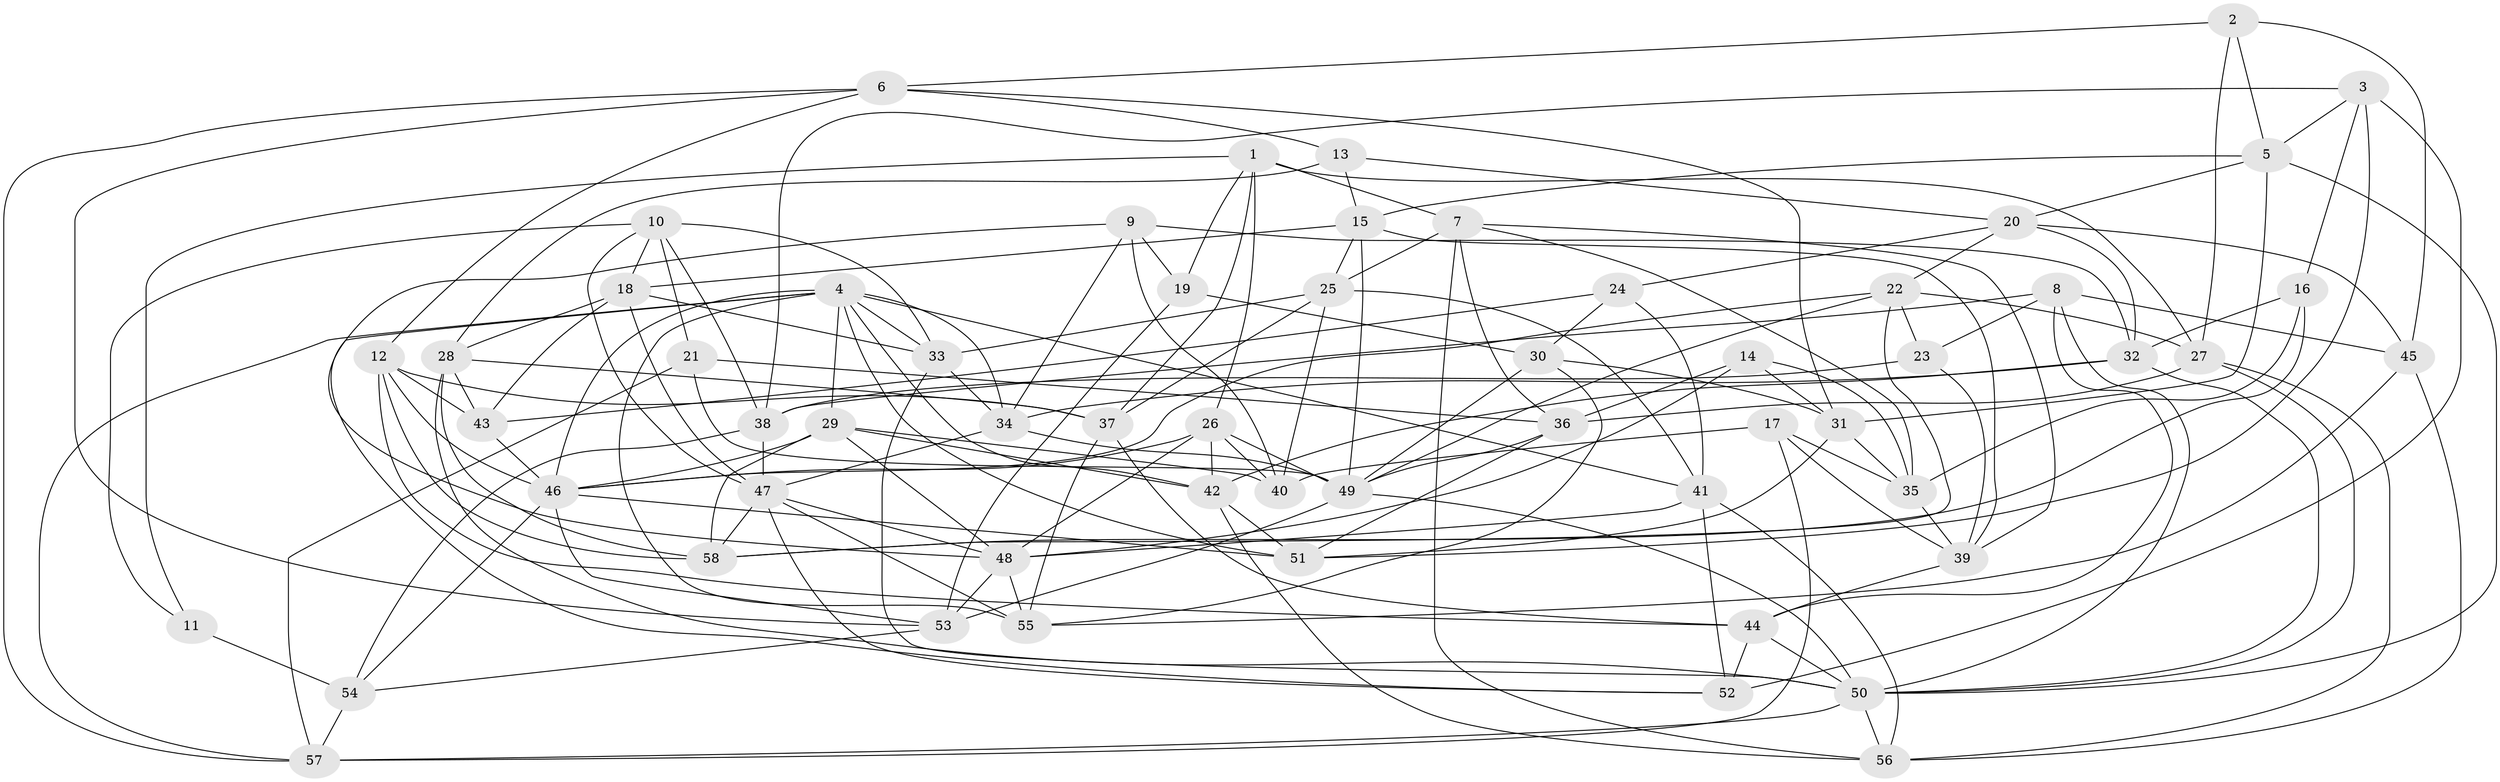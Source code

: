// original degree distribution, {4: 1.0}
// Generated by graph-tools (version 1.1) at 2025/26/03/09/25 03:26:58]
// undirected, 58 vertices, 168 edges
graph export_dot {
graph [start="1"]
  node [color=gray90,style=filled];
  1;
  2;
  3;
  4;
  5;
  6;
  7;
  8;
  9;
  10;
  11;
  12;
  13;
  14;
  15;
  16;
  17;
  18;
  19;
  20;
  21;
  22;
  23;
  24;
  25;
  26;
  27;
  28;
  29;
  30;
  31;
  32;
  33;
  34;
  35;
  36;
  37;
  38;
  39;
  40;
  41;
  42;
  43;
  44;
  45;
  46;
  47;
  48;
  49;
  50;
  51;
  52;
  53;
  54;
  55;
  56;
  57;
  58;
  1 -- 7 [weight=1.0];
  1 -- 11 [weight=1.0];
  1 -- 19 [weight=1.0];
  1 -- 26 [weight=1.0];
  1 -- 27 [weight=1.0];
  1 -- 37 [weight=1.0];
  2 -- 5 [weight=1.0];
  2 -- 6 [weight=1.0];
  2 -- 27 [weight=1.0];
  2 -- 45 [weight=1.0];
  3 -- 5 [weight=1.0];
  3 -- 16 [weight=1.0];
  3 -- 38 [weight=1.0];
  3 -- 51 [weight=1.0];
  3 -- 52 [weight=2.0];
  4 -- 29 [weight=1.0];
  4 -- 33 [weight=1.0];
  4 -- 34 [weight=1.0];
  4 -- 41 [weight=1.0];
  4 -- 42 [weight=1.0];
  4 -- 46 [weight=1.0];
  4 -- 51 [weight=1.0];
  4 -- 52 [weight=1.0];
  4 -- 55 [weight=1.0];
  4 -- 57 [weight=1.0];
  5 -- 15 [weight=1.0];
  5 -- 20 [weight=1.0];
  5 -- 31 [weight=1.0];
  5 -- 50 [weight=1.0];
  6 -- 12 [weight=1.0];
  6 -- 13 [weight=1.0];
  6 -- 31 [weight=1.0];
  6 -- 53 [weight=1.0];
  6 -- 57 [weight=1.0];
  7 -- 25 [weight=1.0];
  7 -- 35 [weight=1.0];
  7 -- 36 [weight=1.0];
  7 -- 39 [weight=1.0];
  7 -- 56 [weight=1.0];
  8 -- 23 [weight=1.0];
  8 -- 38 [weight=1.0];
  8 -- 44 [weight=1.0];
  8 -- 45 [weight=2.0];
  8 -- 50 [weight=1.0];
  9 -- 19 [weight=1.0];
  9 -- 32 [weight=1.0];
  9 -- 34 [weight=1.0];
  9 -- 40 [weight=2.0];
  9 -- 48 [weight=1.0];
  10 -- 11 [weight=1.0];
  10 -- 18 [weight=1.0];
  10 -- 21 [weight=1.0];
  10 -- 33 [weight=1.0];
  10 -- 38 [weight=1.0];
  10 -- 47 [weight=1.0];
  11 -- 54 [weight=2.0];
  12 -- 37 [weight=1.0];
  12 -- 43 [weight=1.0];
  12 -- 44 [weight=1.0];
  12 -- 46 [weight=1.0];
  12 -- 58 [weight=1.0];
  13 -- 15 [weight=1.0];
  13 -- 20 [weight=1.0];
  13 -- 28 [weight=1.0];
  14 -- 31 [weight=1.0];
  14 -- 35 [weight=1.0];
  14 -- 36 [weight=1.0];
  14 -- 48 [weight=1.0];
  15 -- 18 [weight=1.0];
  15 -- 25 [weight=1.0];
  15 -- 39 [weight=1.0];
  15 -- 49 [weight=1.0];
  16 -- 32 [weight=1.0];
  16 -- 35 [weight=1.0];
  16 -- 58 [weight=1.0];
  17 -- 35 [weight=1.0];
  17 -- 39 [weight=1.0];
  17 -- 40 [weight=1.0];
  17 -- 57 [weight=1.0];
  18 -- 28 [weight=1.0];
  18 -- 33 [weight=1.0];
  18 -- 43 [weight=1.0];
  18 -- 47 [weight=1.0];
  19 -- 30 [weight=1.0];
  19 -- 53 [weight=1.0];
  20 -- 22 [weight=1.0];
  20 -- 24 [weight=1.0];
  20 -- 32 [weight=1.0];
  20 -- 45 [weight=1.0];
  21 -- 36 [weight=1.0];
  21 -- 49 [weight=1.0];
  21 -- 57 [weight=1.0];
  22 -- 23 [weight=1.0];
  22 -- 27 [weight=1.0];
  22 -- 46 [weight=1.0];
  22 -- 49 [weight=1.0];
  22 -- 58 [weight=1.0];
  23 -- 38 [weight=1.0];
  23 -- 39 [weight=1.0];
  24 -- 30 [weight=1.0];
  24 -- 41 [weight=1.0];
  24 -- 43 [weight=1.0];
  25 -- 33 [weight=1.0];
  25 -- 37 [weight=1.0];
  25 -- 40 [weight=1.0];
  25 -- 41 [weight=1.0];
  26 -- 40 [weight=1.0];
  26 -- 42 [weight=1.0];
  26 -- 46 [weight=1.0];
  26 -- 48 [weight=1.0];
  26 -- 49 [weight=1.0];
  27 -- 36 [weight=1.0];
  27 -- 50 [weight=1.0];
  27 -- 56 [weight=1.0];
  28 -- 37 [weight=1.0];
  28 -- 43 [weight=1.0];
  28 -- 50 [weight=1.0];
  28 -- 58 [weight=1.0];
  29 -- 40 [weight=1.0];
  29 -- 42 [weight=1.0];
  29 -- 46 [weight=1.0];
  29 -- 48 [weight=1.0];
  29 -- 58 [weight=1.0];
  30 -- 31 [weight=1.0];
  30 -- 49 [weight=2.0];
  30 -- 55 [weight=1.0];
  31 -- 35 [weight=1.0];
  31 -- 51 [weight=1.0];
  32 -- 34 [weight=1.0];
  32 -- 42 [weight=1.0];
  32 -- 50 [weight=1.0];
  33 -- 34 [weight=1.0];
  33 -- 50 [weight=1.0];
  34 -- 47 [weight=1.0];
  34 -- 49 [weight=1.0];
  35 -- 39 [weight=1.0];
  36 -- 49 [weight=1.0];
  36 -- 51 [weight=1.0];
  37 -- 44 [weight=1.0];
  37 -- 55 [weight=1.0];
  38 -- 47 [weight=1.0];
  38 -- 54 [weight=1.0];
  39 -- 44 [weight=1.0];
  41 -- 48 [weight=1.0];
  41 -- 52 [weight=1.0];
  41 -- 56 [weight=1.0];
  42 -- 51 [weight=1.0];
  42 -- 56 [weight=1.0];
  43 -- 46 [weight=2.0];
  44 -- 50 [weight=1.0];
  44 -- 52 [weight=1.0];
  45 -- 55 [weight=1.0];
  45 -- 56 [weight=1.0];
  46 -- 51 [weight=1.0];
  46 -- 53 [weight=1.0];
  46 -- 54 [weight=1.0];
  47 -- 48 [weight=1.0];
  47 -- 52 [weight=1.0];
  47 -- 55 [weight=1.0];
  47 -- 58 [weight=1.0];
  48 -- 53 [weight=1.0];
  48 -- 55 [weight=1.0];
  49 -- 50 [weight=1.0];
  49 -- 53 [weight=1.0];
  50 -- 56 [weight=1.0];
  50 -- 57 [weight=1.0];
  53 -- 54 [weight=1.0];
  54 -- 57 [weight=1.0];
}
